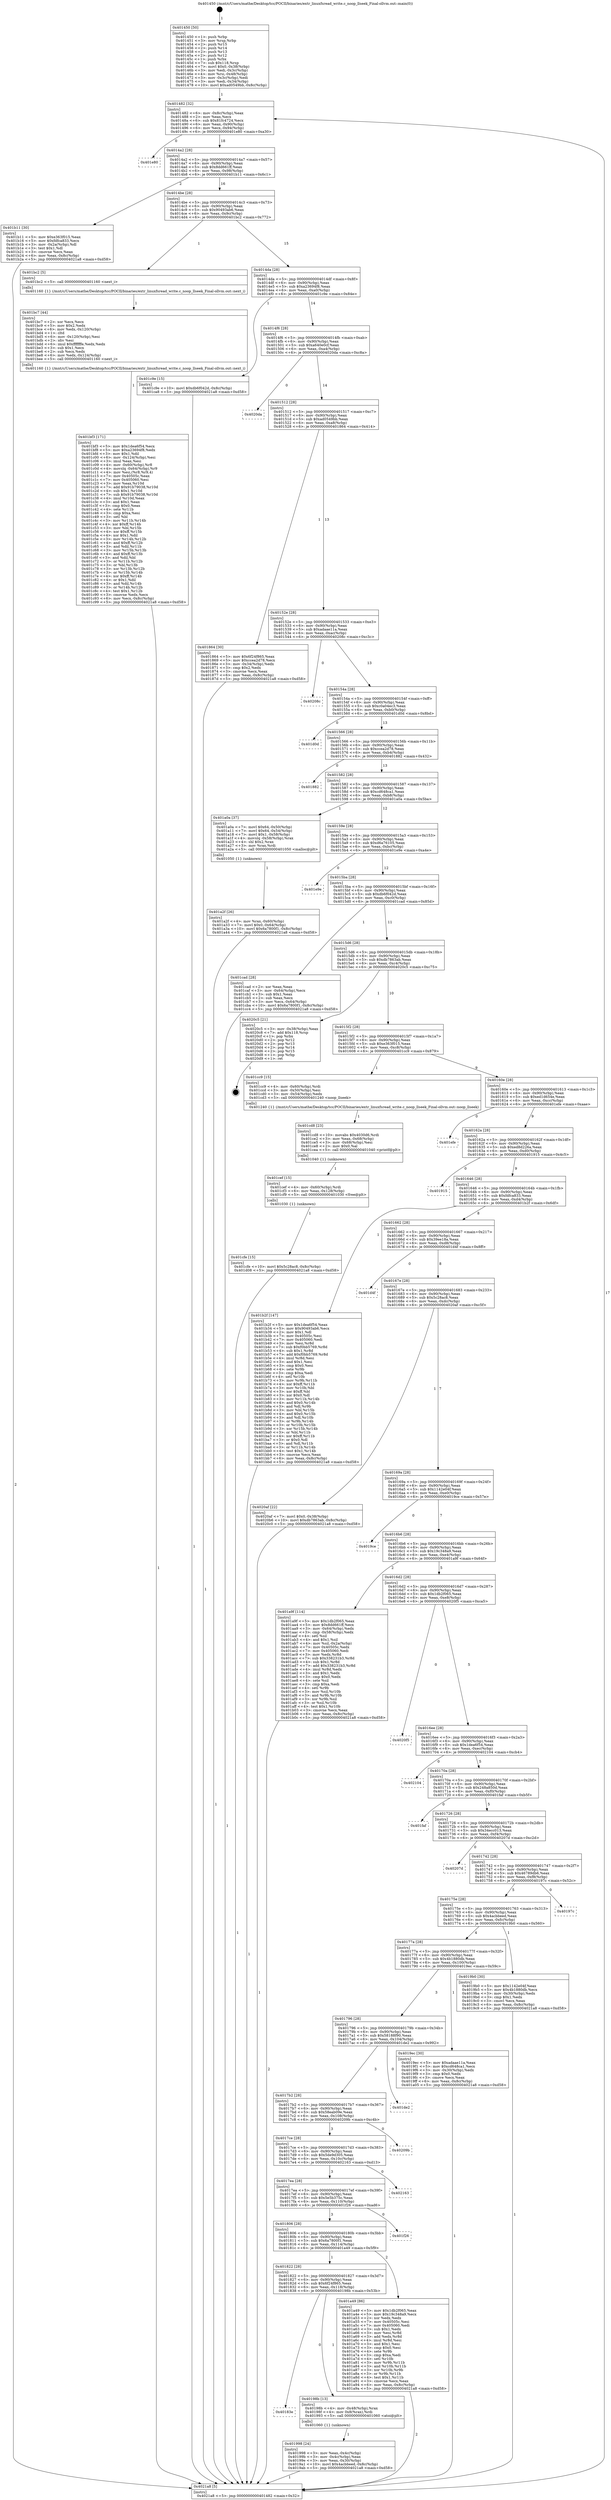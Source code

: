 digraph "0x401450" {
  label = "0x401450 (/mnt/c/Users/mathe/Desktop/tcc/POCII/binaries/extr_linuxfsread_write.c_noop_llseek_Final-ollvm.out::main(0))"
  labelloc = "t"
  node[shape=record]

  Entry [label="",width=0.3,height=0.3,shape=circle,fillcolor=black,style=filled]
  "0x401482" [label="{
     0x401482 [32]\l
     | [instrs]\l
     &nbsp;&nbsp;0x401482 \<+6\>: mov -0x8c(%rbp),%eax\l
     &nbsp;&nbsp;0x401488 \<+2\>: mov %eax,%ecx\l
     &nbsp;&nbsp;0x40148a \<+6\>: sub $0x81fc4724,%ecx\l
     &nbsp;&nbsp;0x401490 \<+6\>: mov %eax,-0x90(%rbp)\l
     &nbsp;&nbsp;0x401496 \<+6\>: mov %ecx,-0x94(%rbp)\l
     &nbsp;&nbsp;0x40149c \<+6\>: je 0000000000401e80 \<main+0xa30\>\l
  }"]
  "0x401e80" [label="{
     0x401e80\l
  }", style=dashed]
  "0x4014a2" [label="{
     0x4014a2 [28]\l
     | [instrs]\l
     &nbsp;&nbsp;0x4014a2 \<+5\>: jmp 00000000004014a7 \<main+0x57\>\l
     &nbsp;&nbsp;0x4014a7 \<+6\>: mov -0x90(%rbp),%eax\l
     &nbsp;&nbsp;0x4014ad \<+5\>: sub $0x8dd661ff,%eax\l
     &nbsp;&nbsp;0x4014b2 \<+6\>: mov %eax,-0x98(%rbp)\l
     &nbsp;&nbsp;0x4014b8 \<+6\>: je 0000000000401b11 \<main+0x6c1\>\l
  }"]
  Exit [label="",width=0.3,height=0.3,shape=circle,fillcolor=black,style=filled,peripheries=2]
  "0x401b11" [label="{
     0x401b11 [30]\l
     | [instrs]\l
     &nbsp;&nbsp;0x401b11 \<+5\>: mov $0xe363f015,%eax\l
     &nbsp;&nbsp;0x401b16 \<+5\>: mov $0xfdfca833,%ecx\l
     &nbsp;&nbsp;0x401b1b \<+3\>: mov -0x2a(%rbp),%dl\l
     &nbsp;&nbsp;0x401b1e \<+3\>: test $0x1,%dl\l
     &nbsp;&nbsp;0x401b21 \<+3\>: cmovne %ecx,%eax\l
     &nbsp;&nbsp;0x401b24 \<+6\>: mov %eax,-0x8c(%rbp)\l
     &nbsp;&nbsp;0x401b2a \<+5\>: jmp 00000000004021a8 \<main+0xd58\>\l
  }"]
  "0x4014be" [label="{
     0x4014be [28]\l
     | [instrs]\l
     &nbsp;&nbsp;0x4014be \<+5\>: jmp 00000000004014c3 \<main+0x73\>\l
     &nbsp;&nbsp;0x4014c3 \<+6\>: mov -0x90(%rbp),%eax\l
     &nbsp;&nbsp;0x4014c9 \<+5\>: sub $0x90493ab6,%eax\l
     &nbsp;&nbsp;0x4014ce \<+6\>: mov %eax,-0x9c(%rbp)\l
     &nbsp;&nbsp;0x4014d4 \<+6\>: je 0000000000401bc2 \<main+0x772\>\l
  }"]
  "0x401cfe" [label="{
     0x401cfe [15]\l
     | [instrs]\l
     &nbsp;&nbsp;0x401cfe \<+10\>: movl $0x5c28ac8,-0x8c(%rbp)\l
     &nbsp;&nbsp;0x401d08 \<+5\>: jmp 00000000004021a8 \<main+0xd58\>\l
  }"]
  "0x401bc2" [label="{
     0x401bc2 [5]\l
     | [instrs]\l
     &nbsp;&nbsp;0x401bc2 \<+5\>: call 0000000000401160 \<next_i\>\l
     | [calls]\l
     &nbsp;&nbsp;0x401160 \{1\} (/mnt/c/Users/mathe/Desktop/tcc/POCII/binaries/extr_linuxfsread_write.c_noop_llseek_Final-ollvm.out::next_i)\l
  }"]
  "0x4014da" [label="{
     0x4014da [28]\l
     | [instrs]\l
     &nbsp;&nbsp;0x4014da \<+5\>: jmp 00000000004014df \<main+0x8f\>\l
     &nbsp;&nbsp;0x4014df \<+6\>: mov -0x90(%rbp),%eax\l
     &nbsp;&nbsp;0x4014e5 \<+5\>: sub $0xa23694f8,%eax\l
     &nbsp;&nbsp;0x4014ea \<+6\>: mov %eax,-0xa0(%rbp)\l
     &nbsp;&nbsp;0x4014f0 \<+6\>: je 0000000000401c9e \<main+0x84e\>\l
  }"]
  "0x401cef" [label="{
     0x401cef [15]\l
     | [instrs]\l
     &nbsp;&nbsp;0x401cef \<+4\>: mov -0x60(%rbp),%rdi\l
     &nbsp;&nbsp;0x401cf3 \<+6\>: mov %eax,-0x128(%rbp)\l
     &nbsp;&nbsp;0x401cf9 \<+5\>: call 0000000000401030 \<free@plt\>\l
     | [calls]\l
     &nbsp;&nbsp;0x401030 \{1\} (unknown)\l
  }"]
  "0x401c9e" [label="{
     0x401c9e [15]\l
     | [instrs]\l
     &nbsp;&nbsp;0x401c9e \<+10\>: movl $0xdb6f042d,-0x8c(%rbp)\l
     &nbsp;&nbsp;0x401ca8 \<+5\>: jmp 00000000004021a8 \<main+0xd58\>\l
  }"]
  "0x4014f6" [label="{
     0x4014f6 [28]\l
     | [instrs]\l
     &nbsp;&nbsp;0x4014f6 \<+5\>: jmp 00000000004014fb \<main+0xab\>\l
     &nbsp;&nbsp;0x4014fb \<+6\>: mov -0x90(%rbp),%eax\l
     &nbsp;&nbsp;0x401501 \<+5\>: sub $0xa640e0cf,%eax\l
     &nbsp;&nbsp;0x401506 \<+6\>: mov %eax,-0xa4(%rbp)\l
     &nbsp;&nbsp;0x40150c \<+6\>: je 00000000004020da \<main+0xc8a\>\l
  }"]
  "0x401cd8" [label="{
     0x401cd8 [23]\l
     | [instrs]\l
     &nbsp;&nbsp;0x401cd8 \<+10\>: movabs $0x4030d6,%rdi\l
     &nbsp;&nbsp;0x401ce2 \<+3\>: mov %eax,-0x68(%rbp)\l
     &nbsp;&nbsp;0x401ce5 \<+3\>: mov -0x68(%rbp),%esi\l
     &nbsp;&nbsp;0x401ce8 \<+2\>: mov $0x0,%al\l
     &nbsp;&nbsp;0x401cea \<+5\>: call 0000000000401040 \<printf@plt\>\l
     | [calls]\l
     &nbsp;&nbsp;0x401040 \{1\} (unknown)\l
  }"]
  "0x4020da" [label="{
     0x4020da\l
  }", style=dashed]
  "0x401512" [label="{
     0x401512 [28]\l
     | [instrs]\l
     &nbsp;&nbsp;0x401512 \<+5\>: jmp 0000000000401517 \<main+0xc7\>\l
     &nbsp;&nbsp;0x401517 \<+6\>: mov -0x90(%rbp),%eax\l
     &nbsp;&nbsp;0x40151d \<+5\>: sub $0xad0549bb,%eax\l
     &nbsp;&nbsp;0x401522 \<+6\>: mov %eax,-0xa8(%rbp)\l
     &nbsp;&nbsp;0x401528 \<+6\>: je 0000000000401864 \<main+0x414\>\l
  }"]
  "0x401bf3" [label="{
     0x401bf3 [171]\l
     | [instrs]\l
     &nbsp;&nbsp;0x401bf3 \<+5\>: mov $0x1dea6f54,%ecx\l
     &nbsp;&nbsp;0x401bf8 \<+5\>: mov $0xa23694f8,%edx\l
     &nbsp;&nbsp;0x401bfd \<+3\>: mov $0x1,%dil\l
     &nbsp;&nbsp;0x401c00 \<+6\>: mov -0x124(%rbp),%esi\l
     &nbsp;&nbsp;0x401c06 \<+3\>: imul %eax,%esi\l
     &nbsp;&nbsp;0x401c09 \<+4\>: mov -0x60(%rbp),%r8\l
     &nbsp;&nbsp;0x401c0d \<+4\>: movslq -0x64(%rbp),%r9\l
     &nbsp;&nbsp;0x401c11 \<+4\>: mov %esi,(%r8,%r9,4)\l
     &nbsp;&nbsp;0x401c15 \<+7\>: mov 0x40505c,%eax\l
     &nbsp;&nbsp;0x401c1c \<+7\>: mov 0x405060,%esi\l
     &nbsp;&nbsp;0x401c23 \<+3\>: mov %eax,%r10d\l
     &nbsp;&nbsp;0x401c26 \<+7\>: add $0x91b79038,%r10d\l
     &nbsp;&nbsp;0x401c2d \<+4\>: sub $0x1,%r10d\l
     &nbsp;&nbsp;0x401c31 \<+7\>: sub $0x91b79038,%r10d\l
     &nbsp;&nbsp;0x401c38 \<+4\>: imul %r10d,%eax\l
     &nbsp;&nbsp;0x401c3c \<+3\>: and $0x1,%eax\l
     &nbsp;&nbsp;0x401c3f \<+3\>: cmp $0x0,%eax\l
     &nbsp;&nbsp;0x401c42 \<+4\>: sete %r11b\l
     &nbsp;&nbsp;0x401c46 \<+3\>: cmp $0xa,%esi\l
     &nbsp;&nbsp;0x401c49 \<+3\>: setl %bl\l
     &nbsp;&nbsp;0x401c4c \<+3\>: mov %r11b,%r14b\l
     &nbsp;&nbsp;0x401c4f \<+4\>: xor $0xff,%r14b\l
     &nbsp;&nbsp;0x401c53 \<+3\>: mov %bl,%r15b\l
     &nbsp;&nbsp;0x401c56 \<+4\>: xor $0xff,%r15b\l
     &nbsp;&nbsp;0x401c5a \<+4\>: xor $0x1,%dil\l
     &nbsp;&nbsp;0x401c5e \<+3\>: mov %r14b,%r12b\l
     &nbsp;&nbsp;0x401c61 \<+4\>: and $0xff,%r12b\l
     &nbsp;&nbsp;0x401c65 \<+3\>: and %dil,%r11b\l
     &nbsp;&nbsp;0x401c68 \<+3\>: mov %r15b,%r13b\l
     &nbsp;&nbsp;0x401c6b \<+4\>: and $0xff,%r13b\l
     &nbsp;&nbsp;0x401c6f \<+3\>: and %dil,%bl\l
     &nbsp;&nbsp;0x401c72 \<+3\>: or %r11b,%r12b\l
     &nbsp;&nbsp;0x401c75 \<+3\>: or %bl,%r13b\l
     &nbsp;&nbsp;0x401c78 \<+3\>: xor %r13b,%r12b\l
     &nbsp;&nbsp;0x401c7b \<+3\>: or %r15b,%r14b\l
     &nbsp;&nbsp;0x401c7e \<+4\>: xor $0xff,%r14b\l
     &nbsp;&nbsp;0x401c82 \<+4\>: or $0x1,%dil\l
     &nbsp;&nbsp;0x401c86 \<+3\>: and %dil,%r14b\l
     &nbsp;&nbsp;0x401c89 \<+3\>: or %r14b,%r12b\l
     &nbsp;&nbsp;0x401c8c \<+4\>: test $0x1,%r12b\l
     &nbsp;&nbsp;0x401c90 \<+3\>: cmovne %edx,%ecx\l
     &nbsp;&nbsp;0x401c93 \<+6\>: mov %ecx,-0x8c(%rbp)\l
     &nbsp;&nbsp;0x401c99 \<+5\>: jmp 00000000004021a8 \<main+0xd58\>\l
  }"]
  "0x401864" [label="{
     0x401864 [30]\l
     | [instrs]\l
     &nbsp;&nbsp;0x401864 \<+5\>: mov $0x6f24f865,%eax\l
     &nbsp;&nbsp;0x401869 \<+5\>: mov $0xccea2d78,%ecx\l
     &nbsp;&nbsp;0x40186e \<+3\>: mov -0x34(%rbp),%edx\l
     &nbsp;&nbsp;0x401871 \<+3\>: cmp $0x2,%edx\l
     &nbsp;&nbsp;0x401874 \<+3\>: cmovne %ecx,%eax\l
     &nbsp;&nbsp;0x401877 \<+6\>: mov %eax,-0x8c(%rbp)\l
     &nbsp;&nbsp;0x40187d \<+5\>: jmp 00000000004021a8 \<main+0xd58\>\l
  }"]
  "0x40152e" [label="{
     0x40152e [28]\l
     | [instrs]\l
     &nbsp;&nbsp;0x40152e \<+5\>: jmp 0000000000401533 \<main+0xe3\>\l
     &nbsp;&nbsp;0x401533 \<+6\>: mov -0x90(%rbp),%eax\l
     &nbsp;&nbsp;0x401539 \<+5\>: sub $0xadaae11a,%eax\l
     &nbsp;&nbsp;0x40153e \<+6\>: mov %eax,-0xac(%rbp)\l
     &nbsp;&nbsp;0x401544 \<+6\>: je 000000000040208c \<main+0xc3c\>\l
  }"]
  "0x4021a8" [label="{
     0x4021a8 [5]\l
     | [instrs]\l
     &nbsp;&nbsp;0x4021a8 \<+5\>: jmp 0000000000401482 \<main+0x32\>\l
  }"]
  "0x401450" [label="{
     0x401450 [50]\l
     | [instrs]\l
     &nbsp;&nbsp;0x401450 \<+1\>: push %rbp\l
     &nbsp;&nbsp;0x401451 \<+3\>: mov %rsp,%rbp\l
     &nbsp;&nbsp;0x401454 \<+2\>: push %r15\l
     &nbsp;&nbsp;0x401456 \<+2\>: push %r14\l
     &nbsp;&nbsp;0x401458 \<+2\>: push %r13\l
     &nbsp;&nbsp;0x40145a \<+2\>: push %r12\l
     &nbsp;&nbsp;0x40145c \<+1\>: push %rbx\l
     &nbsp;&nbsp;0x40145d \<+7\>: sub $0x118,%rsp\l
     &nbsp;&nbsp;0x401464 \<+7\>: movl $0x0,-0x38(%rbp)\l
     &nbsp;&nbsp;0x40146b \<+3\>: mov %edi,-0x3c(%rbp)\l
     &nbsp;&nbsp;0x40146e \<+4\>: mov %rsi,-0x48(%rbp)\l
     &nbsp;&nbsp;0x401472 \<+3\>: mov -0x3c(%rbp),%edi\l
     &nbsp;&nbsp;0x401475 \<+3\>: mov %edi,-0x34(%rbp)\l
     &nbsp;&nbsp;0x401478 \<+10\>: movl $0xad0549bb,-0x8c(%rbp)\l
  }"]
  "0x401bc7" [label="{
     0x401bc7 [44]\l
     | [instrs]\l
     &nbsp;&nbsp;0x401bc7 \<+2\>: xor %ecx,%ecx\l
     &nbsp;&nbsp;0x401bc9 \<+5\>: mov $0x2,%edx\l
     &nbsp;&nbsp;0x401bce \<+6\>: mov %edx,-0x120(%rbp)\l
     &nbsp;&nbsp;0x401bd4 \<+1\>: cltd\l
     &nbsp;&nbsp;0x401bd5 \<+6\>: mov -0x120(%rbp),%esi\l
     &nbsp;&nbsp;0x401bdb \<+2\>: idiv %esi\l
     &nbsp;&nbsp;0x401bdd \<+6\>: imul $0xfffffffe,%edx,%edx\l
     &nbsp;&nbsp;0x401be3 \<+3\>: sub $0x1,%ecx\l
     &nbsp;&nbsp;0x401be6 \<+2\>: sub %ecx,%edx\l
     &nbsp;&nbsp;0x401be8 \<+6\>: mov %edx,-0x124(%rbp)\l
     &nbsp;&nbsp;0x401bee \<+5\>: call 0000000000401160 \<next_i\>\l
     | [calls]\l
     &nbsp;&nbsp;0x401160 \{1\} (/mnt/c/Users/mathe/Desktop/tcc/POCII/binaries/extr_linuxfsread_write.c_noop_llseek_Final-ollvm.out::next_i)\l
  }"]
  "0x40208c" [label="{
     0x40208c\l
  }", style=dashed]
  "0x40154a" [label="{
     0x40154a [28]\l
     | [instrs]\l
     &nbsp;&nbsp;0x40154a \<+5\>: jmp 000000000040154f \<main+0xff\>\l
     &nbsp;&nbsp;0x40154f \<+6\>: mov -0x90(%rbp),%eax\l
     &nbsp;&nbsp;0x401555 \<+5\>: sub $0xc0a04ec3,%eax\l
     &nbsp;&nbsp;0x40155a \<+6\>: mov %eax,-0xb0(%rbp)\l
     &nbsp;&nbsp;0x401560 \<+6\>: je 0000000000401d0d \<main+0x8bd\>\l
  }"]
  "0x401a2f" [label="{
     0x401a2f [26]\l
     | [instrs]\l
     &nbsp;&nbsp;0x401a2f \<+4\>: mov %rax,-0x60(%rbp)\l
     &nbsp;&nbsp;0x401a33 \<+7\>: movl $0x0,-0x64(%rbp)\l
     &nbsp;&nbsp;0x401a3a \<+10\>: movl $0x6a7800f1,-0x8c(%rbp)\l
     &nbsp;&nbsp;0x401a44 \<+5\>: jmp 00000000004021a8 \<main+0xd58\>\l
  }"]
  "0x401d0d" [label="{
     0x401d0d\l
  }", style=dashed]
  "0x401566" [label="{
     0x401566 [28]\l
     | [instrs]\l
     &nbsp;&nbsp;0x401566 \<+5\>: jmp 000000000040156b \<main+0x11b\>\l
     &nbsp;&nbsp;0x40156b \<+6\>: mov -0x90(%rbp),%eax\l
     &nbsp;&nbsp;0x401571 \<+5\>: sub $0xccea2d78,%eax\l
     &nbsp;&nbsp;0x401576 \<+6\>: mov %eax,-0xb4(%rbp)\l
     &nbsp;&nbsp;0x40157c \<+6\>: je 0000000000401882 \<main+0x432\>\l
  }"]
  "0x401998" [label="{
     0x401998 [24]\l
     | [instrs]\l
     &nbsp;&nbsp;0x401998 \<+3\>: mov %eax,-0x4c(%rbp)\l
     &nbsp;&nbsp;0x40199b \<+3\>: mov -0x4c(%rbp),%eax\l
     &nbsp;&nbsp;0x40199e \<+3\>: mov %eax,-0x30(%rbp)\l
     &nbsp;&nbsp;0x4019a1 \<+10\>: movl $0x4acbbeed,-0x8c(%rbp)\l
     &nbsp;&nbsp;0x4019ab \<+5\>: jmp 00000000004021a8 \<main+0xd58\>\l
  }"]
  "0x401882" [label="{
     0x401882\l
  }", style=dashed]
  "0x401582" [label="{
     0x401582 [28]\l
     | [instrs]\l
     &nbsp;&nbsp;0x401582 \<+5\>: jmp 0000000000401587 \<main+0x137\>\l
     &nbsp;&nbsp;0x401587 \<+6\>: mov -0x90(%rbp),%eax\l
     &nbsp;&nbsp;0x40158d \<+5\>: sub $0xcd648ca1,%eax\l
     &nbsp;&nbsp;0x401592 \<+6\>: mov %eax,-0xb8(%rbp)\l
     &nbsp;&nbsp;0x401598 \<+6\>: je 0000000000401a0a \<main+0x5ba\>\l
  }"]
  "0x40183e" [label="{
     0x40183e\l
  }", style=dashed]
  "0x401a0a" [label="{
     0x401a0a [37]\l
     | [instrs]\l
     &nbsp;&nbsp;0x401a0a \<+7\>: movl $0x64,-0x50(%rbp)\l
     &nbsp;&nbsp;0x401a11 \<+7\>: movl $0x64,-0x54(%rbp)\l
     &nbsp;&nbsp;0x401a18 \<+7\>: movl $0x1,-0x58(%rbp)\l
     &nbsp;&nbsp;0x401a1f \<+4\>: movslq -0x58(%rbp),%rax\l
     &nbsp;&nbsp;0x401a23 \<+4\>: shl $0x2,%rax\l
     &nbsp;&nbsp;0x401a27 \<+3\>: mov %rax,%rdi\l
     &nbsp;&nbsp;0x401a2a \<+5\>: call 0000000000401050 \<malloc@plt\>\l
     | [calls]\l
     &nbsp;&nbsp;0x401050 \{1\} (unknown)\l
  }"]
  "0x40159e" [label="{
     0x40159e [28]\l
     | [instrs]\l
     &nbsp;&nbsp;0x40159e \<+5\>: jmp 00000000004015a3 \<main+0x153\>\l
     &nbsp;&nbsp;0x4015a3 \<+6\>: mov -0x90(%rbp),%eax\l
     &nbsp;&nbsp;0x4015a9 \<+5\>: sub $0xd6a76105,%eax\l
     &nbsp;&nbsp;0x4015ae \<+6\>: mov %eax,-0xbc(%rbp)\l
     &nbsp;&nbsp;0x4015b4 \<+6\>: je 0000000000401e9e \<main+0xa4e\>\l
  }"]
  "0x40198b" [label="{
     0x40198b [13]\l
     | [instrs]\l
     &nbsp;&nbsp;0x40198b \<+4\>: mov -0x48(%rbp),%rax\l
     &nbsp;&nbsp;0x40198f \<+4\>: mov 0x8(%rax),%rdi\l
     &nbsp;&nbsp;0x401993 \<+5\>: call 0000000000401060 \<atoi@plt\>\l
     | [calls]\l
     &nbsp;&nbsp;0x401060 \{1\} (unknown)\l
  }"]
  "0x401e9e" [label="{
     0x401e9e\l
  }", style=dashed]
  "0x4015ba" [label="{
     0x4015ba [28]\l
     | [instrs]\l
     &nbsp;&nbsp;0x4015ba \<+5\>: jmp 00000000004015bf \<main+0x16f\>\l
     &nbsp;&nbsp;0x4015bf \<+6\>: mov -0x90(%rbp),%eax\l
     &nbsp;&nbsp;0x4015c5 \<+5\>: sub $0xdb6f042d,%eax\l
     &nbsp;&nbsp;0x4015ca \<+6\>: mov %eax,-0xc0(%rbp)\l
     &nbsp;&nbsp;0x4015d0 \<+6\>: je 0000000000401cad \<main+0x85d\>\l
  }"]
  "0x401822" [label="{
     0x401822 [28]\l
     | [instrs]\l
     &nbsp;&nbsp;0x401822 \<+5\>: jmp 0000000000401827 \<main+0x3d7\>\l
     &nbsp;&nbsp;0x401827 \<+6\>: mov -0x90(%rbp),%eax\l
     &nbsp;&nbsp;0x40182d \<+5\>: sub $0x6f24f865,%eax\l
     &nbsp;&nbsp;0x401832 \<+6\>: mov %eax,-0x118(%rbp)\l
     &nbsp;&nbsp;0x401838 \<+6\>: je 000000000040198b \<main+0x53b\>\l
  }"]
  "0x401cad" [label="{
     0x401cad [28]\l
     | [instrs]\l
     &nbsp;&nbsp;0x401cad \<+2\>: xor %eax,%eax\l
     &nbsp;&nbsp;0x401caf \<+3\>: mov -0x64(%rbp),%ecx\l
     &nbsp;&nbsp;0x401cb2 \<+3\>: sub $0x1,%eax\l
     &nbsp;&nbsp;0x401cb5 \<+2\>: sub %eax,%ecx\l
     &nbsp;&nbsp;0x401cb7 \<+3\>: mov %ecx,-0x64(%rbp)\l
     &nbsp;&nbsp;0x401cba \<+10\>: movl $0x6a7800f1,-0x8c(%rbp)\l
     &nbsp;&nbsp;0x401cc4 \<+5\>: jmp 00000000004021a8 \<main+0xd58\>\l
  }"]
  "0x4015d6" [label="{
     0x4015d6 [28]\l
     | [instrs]\l
     &nbsp;&nbsp;0x4015d6 \<+5\>: jmp 00000000004015db \<main+0x18b\>\l
     &nbsp;&nbsp;0x4015db \<+6\>: mov -0x90(%rbp),%eax\l
     &nbsp;&nbsp;0x4015e1 \<+5\>: sub $0xdb7863ab,%eax\l
     &nbsp;&nbsp;0x4015e6 \<+6\>: mov %eax,-0xc4(%rbp)\l
     &nbsp;&nbsp;0x4015ec \<+6\>: je 00000000004020c5 \<main+0xc75\>\l
  }"]
  "0x401a49" [label="{
     0x401a49 [86]\l
     | [instrs]\l
     &nbsp;&nbsp;0x401a49 \<+5\>: mov $0x1db2f065,%eax\l
     &nbsp;&nbsp;0x401a4e \<+5\>: mov $0x19c348a9,%ecx\l
     &nbsp;&nbsp;0x401a53 \<+2\>: xor %edx,%edx\l
     &nbsp;&nbsp;0x401a55 \<+7\>: mov 0x40505c,%esi\l
     &nbsp;&nbsp;0x401a5c \<+7\>: mov 0x405060,%edi\l
     &nbsp;&nbsp;0x401a63 \<+3\>: sub $0x1,%edx\l
     &nbsp;&nbsp;0x401a66 \<+3\>: mov %esi,%r8d\l
     &nbsp;&nbsp;0x401a69 \<+3\>: add %edx,%r8d\l
     &nbsp;&nbsp;0x401a6c \<+4\>: imul %r8d,%esi\l
     &nbsp;&nbsp;0x401a70 \<+3\>: and $0x1,%esi\l
     &nbsp;&nbsp;0x401a73 \<+3\>: cmp $0x0,%esi\l
     &nbsp;&nbsp;0x401a76 \<+4\>: sete %r9b\l
     &nbsp;&nbsp;0x401a7a \<+3\>: cmp $0xa,%edi\l
     &nbsp;&nbsp;0x401a7d \<+4\>: setl %r10b\l
     &nbsp;&nbsp;0x401a81 \<+3\>: mov %r9b,%r11b\l
     &nbsp;&nbsp;0x401a84 \<+3\>: and %r10b,%r11b\l
     &nbsp;&nbsp;0x401a87 \<+3\>: xor %r10b,%r9b\l
     &nbsp;&nbsp;0x401a8a \<+3\>: or %r9b,%r11b\l
     &nbsp;&nbsp;0x401a8d \<+4\>: test $0x1,%r11b\l
     &nbsp;&nbsp;0x401a91 \<+3\>: cmovne %ecx,%eax\l
     &nbsp;&nbsp;0x401a94 \<+6\>: mov %eax,-0x8c(%rbp)\l
     &nbsp;&nbsp;0x401a9a \<+5\>: jmp 00000000004021a8 \<main+0xd58\>\l
  }"]
  "0x4020c5" [label="{
     0x4020c5 [21]\l
     | [instrs]\l
     &nbsp;&nbsp;0x4020c5 \<+3\>: mov -0x38(%rbp),%eax\l
     &nbsp;&nbsp;0x4020c8 \<+7\>: add $0x118,%rsp\l
     &nbsp;&nbsp;0x4020cf \<+1\>: pop %rbx\l
     &nbsp;&nbsp;0x4020d0 \<+2\>: pop %r12\l
     &nbsp;&nbsp;0x4020d2 \<+2\>: pop %r13\l
     &nbsp;&nbsp;0x4020d4 \<+2\>: pop %r14\l
     &nbsp;&nbsp;0x4020d6 \<+2\>: pop %r15\l
     &nbsp;&nbsp;0x4020d8 \<+1\>: pop %rbp\l
     &nbsp;&nbsp;0x4020d9 \<+1\>: ret\l
  }"]
  "0x4015f2" [label="{
     0x4015f2 [28]\l
     | [instrs]\l
     &nbsp;&nbsp;0x4015f2 \<+5\>: jmp 00000000004015f7 \<main+0x1a7\>\l
     &nbsp;&nbsp;0x4015f7 \<+6\>: mov -0x90(%rbp),%eax\l
     &nbsp;&nbsp;0x4015fd \<+5\>: sub $0xe363f015,%eax\l
     &nbsp;&nbsp;0x401602 \<+6\>: mov %eax,-0xc8(%rbp)\l
     &nbsp;&nbsp;0x401608 \<+6\>: je 0000000000401cc9 \<main+0x879\>\l
  }"]
  "0x401806" [label="{
     0x401806 [28]\l
     | [instrs]\l
     &nbsp;&nbsp;0x401806 \<+5\>: jmp 000000000040180b \<main+0x3bb\>\l
     &nbsp;&nbsp;0x40180b \<+6\>: mov -0x90(%rbp),%eax\l
     &nbsp;&nbsp;0x401811 \<+5\>: sub $0x6a7800f1,%eax\l
     &nbsp;&nbsp;0x401816 \<+6\>: mov %eax,-0x114(%rbp)\l
     &nbsp;&nbsp;0x40181c \<+6\>: je 0000000000401a49 \<main+0x5f9\>\l
  }"]
  "0x401cc9" [label="{
     0x401cc9 [15]\l
     | [instrs]\l
     &nbsp;&nbsp;0x401cc9 \<+4\>: mov -0x60(%rbp),%rdi\l
     &nbsp;&nbsp;0x401ccd \<+3\>: mov -0x50(%rbp),%esi\l
     &nbsp;&nbsp;0x401cd0 \<+3\>: mov -0x54(%rbp),%edx\l
     &nbsp;&nbsp;0x401cd3 \<+5\>: call 0000000000401240 \<noop_llseek\>\l
     | [calls]\l
     &nbsp;&nbsp;0x401240 \{1\} (/mnt/c/Users/mathe/Desktop/tcc/POCII/binaries/extr_linuxfsread_write.c_noop_llseek_Final-ollvm.out::noop_llseek)\l
  }"]
  "0x40160e" [label="{
     0x40160e [28]\l
     | [instrs]\l
     &nbsp;&nbsp;0x40160e \<+5\>: jmp 0000000000401613 \<main+0x1c3\>\l
     &nbsp;&nbsp;0x401613 \<+6\>: mov -0x90(%rbp),%eax\l
     &nbsp;&nbsp;0x401619 \<+5\>: sub $0xed1d654e,%eax\l
     &nbsp;&nbsp;0x40161e \<+6\>: mov %eax,-0xcc(%rbp)\l
     &nbsp;&nbsp;0x401624 \<+6\>: je 0000000000401efe \<main+0xaae\>\l
  }"]
  "0x401f26" [label="{
     0x401f26\l
  }", style=dashed]
  "0x401efe" [label="{
     0x401efe\l
  }", style=dashed]
  "0x40162a" [label="{
     0x40162a [28]\l
     | [instrs]\l
     &nbsp;&nbsp;0x40162a \<+5\>: jmp 000000000040162f \<main+0x1df\>\l
     &nbsp;&nbsp;0x40162f \<+6\>: mov -0x90(%rbp),%eax\l
     &nbsp;&nbsp;0x401635 \<+5\>: sub $0xed8d226a,%eax\l
     &nbsp;&nbsp;0x40163a \<+6\>: mov %eax,-0xd0(%rbp)\l
     &nbsp;&nbsp;0x401640 \<+6\>: je 0000000000401915 \<main+0x4c5\>\l
  }"]
  "0x4017ea" [label="{
     0x4017ea [28]\l
     | [instrs]\l
     &nbsp;&nbsp;0x4017ea \<+5\>: jmp 00000000004017ef \<main+0x39f\>\l
     &nbsp;&nbsp;0x4017ef \<+6\>: mov -0x90(%rbp),%eax\l
     &nbsp;&nbsp;0x4017f5 \<+5\>: sub $0x5e5b375c,%eax\l
     &nbsp;&nbsp;0x4017fa \<+6\>: mov %eax,-0x110(%rbp)\l
     &nbsp;&nbsp;0x401800 \<+6\>: je 0000000000401f26 \<main+0xad6\>\l
  }"]
  "0x401915" [label="{
     0x401915\l
  }", style=dashed]
  "0x401646" [label="{
     0x401646 [28]\l
     | [instrs]\l
     &nbsp;&nbsp;0x401646 \<+5\>: jmp 000000000040164b \<main+0x1fb\>\l
     &nbsp;&nbsp;0x40164b \<+6\>: mov -0x90(%rbp),%eax\l
     &nbsp;&nbsp;0x401651 \<+5\>: sub $0xfdfca833,%eax\l
     &nbsp;&nbsp;0x401656 \<+6\>: mov %eax,-0xd4(%rbp)\l
     &nbsp;&nbsp;0x40165c \<+6\>: je 0000000000401b2f \<main+0x6df\>\l
  }"]
  "0x402163" [label="{
     0x402163\l
  }", style=dashed]
  "0x401b2f" [label="{
     0x401b2f [147]\l
     | [instrs]\l
     &nbsp;&nbsp;0x401b2f \<+5\>: mov $0x1dea6f54,%eax\l
     &nbsp;&nbsp;0x401b34 \<+5\>: mov $0x90493ab6,%ecx\l
     &nbsp;&nbsp;0x401b39 \<+2\>: mov $0x1,%dl\l
     &nbsp;&nbsp;0x401b3b \<+7\>: mov 0x40505c,%esi\l
     &nbsp;&nbsp;0x401b42 \<+7\>: mov 0x405060,%edi\l
     &nbsp;&nbsp;0x401b49 \<+3\>: mov %esi,%r8d\l
     &nbsp;&nbsp;0x401b4c \<+7\>: sub $0xf0bb5769,%r8d\l
     &nbsp;&nbsp;0x401b53 \<+4\>: sub $0x1,%r8d\l
     &nbsp;&nbsp;0x401b57 \<+7\>: add $0xf0bb5769,%r8d\l
     &nbsp;&nbsp;0x401b5e \<+4\>: imul %r8d,%esi\l
     &nbsp;&nbsp;0x401b62 \<+3\>: and $0x1,%esi\l
     &nbsp;&nbsp;0x401b65 \<+3\>: cmp $0x0,%esi\l
     &nbsp;&nbsp;0x401b68 \<+4\>: sete %r9b\l
     &nbsp;&nbsp;0x401b6c \<+3\>: cmp $0xa,%edi\l
     &nbsp;&nbsp;0x401b6f \<+4\>: setl %r10b\l
     &nbsp;&nbsp;0x401b73 \<+3\>: mov %r9b,%r11b\l
     &nbsp;&nbsp;0x401b76 \<+4\>: xor $0xff,%r11b\l
     &nbsp;&nbsp;0x401b7a \<+3\>: mov %r10b,%bl\l
     &nbsp;&nbsp;0x401b7d \<+3\>: xor $0xff,%bl\l
     &nbsp;&nbsp;0x401b80 \<+3\>: xor $0x0,%dl\l
     &nbsp;&nbsp;0x401b83 \<+3\>: mov %r11b,%r14b\l
     &nbsp;&nbsp;0x401b86 \<+4\>: and $0x0,%r14b\l
     &nbsp;&nbsp;0x401b8a \<+3\>: and %dl,%r9b\l
     &nbsp;&nbsp;0x401b8d \<+3\>: mov %bl,%r15b\l
     &nbsp;&nbsp;0x401b90 \<+4\>: and $0x0,%r15b\l
     &nbsp;&nbsp;0x401b94 \<+3\>: and %dl,%r10b\l
     &nbsp;&nbsp;0x401b97 \<+3\>: or %r9b,%r14b\l
     &nbsp;&nbsp;0x401b9a \<+3\>: or %r10b,%r15b\l
     &nbsp;&nbsp;0x401b9d \<+3\>: xor %r15b,%r14b\l
     &nbsp;&nbsp;0x401ba0 \<+3\>: or %bl,%r11b\l
     &nbsp;&nbsp;0x401ba3 \<+4\>: xor $0xff,%r11b\l
     &nbsp;&nbsp;0x401ba7 \<+3\>: or $0x0,%dl\l
     &nbsp;&nbsp;0x401baa \<+3\>: and %dl,%r11b\l
     &nbsp;&nbsp;0x401bad \<+3\>: or %r11b,%r14b\l
     &nbsp;&nbsp;0x401bb0 \<+4\>: test $0x1,%r14b\l
     &nbsp;&nbsp;0x401bb4 \<+3\>: cmovne %ecx,%eax\l
     &nbsp;&nbsp;0x401bb7 \<+6\>: mov %eax,-0x8c(%rbp)\l
     &nbsp;&nbsp;0x401bbd \<+5\>: jmp 00000000004021a8 \<main+0xd58\>\l
  }"]
  "0x401662" [label="{
     0x401662 [28]\l
     | [instrs]\l
     &nbsp;&nbsp;0x401662 \<+5\>: jmp 0000000000401667 \<main+0x217\>\l
     &nbsp;&nbsp;0x401667 \<+6\>: mov -0x90(%rbp),%eax\l
     &nbsp;&nbsp;0x40166d \<+5\>: sub $0x39ee18a,%eax\l
     &nbsp;&nbsp;0x401672 \<+6\>: mov %eax,-0xd8(%rbp)\l
     &nbsp;&nbsp;0x401678 \<+6\>: je 0000000000401d4f \<main+0x8ff\>\l
  }"]
  "0x4017ce" [label="{
     0x4017ce [28]\l
     | [instrs]\l
     &nbsp;&nbsp;0x4017ce \<+5\>: jmp 00000000004017d3 \<main+0x383\>\l
     &nbsp;&nbsp;0x4017d3 \<+6\>: mov -0x90(%rbp),%eax\l
     &nbsp;&nbsp;0x4017d9 \<+5\>: sub $0x5de9d305,%eax\l
     &nbsp;&nbsp;0x4017de \<+6\>: mov %eax,-0x10c(%rbp)\l
     &nbsp;&nbsp;0x4017e4 \<+6\>: je 0000000000402163 \<main+0xd13\>\l
  }"]
  "0x401d4f" [label="{
     0x401d4f\l
  }", style=dashed]
  "0x40167e" [label="{
     0x40167e [28]\l
     | [instrs]\l
     &nbsp;&nbsp;0x40167e \<+5\>: jmp 0000000000401683 \<main+0x233\>\l
     &nbsp;&nbsp;0x401683 \<+6\>: mov -0x90(%rbp),%eax\l
     &nbsp;&nbsp;0x401689 \<+5\>: sub $0x5c28ac8,%eax\l
     &nbsp;&nbsp;0x40168e \<+6\>: mov %eax,-0xdc(%rbp)\l
     &nbsp;&nbsp;0x401694 \<+6\>: je 00000000004020af \<main+0xc5f\>\l
  }"]
  "0x40209b" [label="{
     0x40209b\l
  }", style=dashed]
  "0x4020af" [label="{
     0x4020af [22]\l
     | [instrs]\l
     &nbsp;&nbsp;0x4020af \<+7\>: movl $0x0,-0x38(%rbp)\l
     &nbsp;&nbsp;0x4020b6 \<+10\>: movl $0xdb7863ab,-0x8c(%rbp)\l
     &nbsp;&nbsp;0x4020c0 \<+5\>: jmp 00000000004021a8 \<main+0xd58\>\l
  }"]
  "0x40169a" [label="{
     0x40169a [28]\l
     | [instrs]\l
     &nbsp;&nbsp;0x40169a \<+5\>: jmp 000000000040169f \<main+0x24f\>\l
     &nbsp;&nbsp;0x40169f \<+6\>: mov -0x90(%rbp),%eax\l
     &nbsp;&nbsp;0x4016a5 \<+5\>: sub $0x1142e04f,%eax\l
     &nbsp;&nbsp;0x4016aa \<+6\>: mov %eax,-0xe0(%rbp)\l
     &nbsp;&nbsp;0x4016b0 \<+6\>: je 00000000004019ce \<main+0x57e\>\l
  }"]
  "0x4017b2" [label="{
     0x4017b2 [28]\l
     | [instrs]\l
     &nbsp;&nbsp;0x4017b2 \<+5\>: jmp 00000000004017b7 \<main+0x367\>\l
     &nbsp;&nbsp;0x4017b7 \<+6\>: mov -0x90(%rbp),%eax\l
     &nbsp;&nbsp;0x4017bd \<+5\>: sub $0x58eab09e,%eax\l
     &nbsp;&nbsp;0x4017c2 \<+6\>: mov %eax,-0x108(%rbp)\l
     &nbsp;&nbsp;0x4017c8 \<+6\>: je 000000000040209b \<main+0xc4b\>\l
  }"]
  "0x4019ce" [label="{
     0x4019ce\l
  }", style=dashed]
  "0x4016b6" [label="{
     0x4016b6 [28]\l
     | [instrs]\l
     &nbsp;&nbsp;0x4016b6 \<+5\>: jmp 00000000004016bb \<main+0x26b\>\l
     &nbsp;&nbsp;0x4016bb \<+6\>: mov -0x90(%rbp),%eax\l
     &nbsp;&nbsp;0x4016c1 \<+5\>: sub $0x19c348a9,%eax\l
     &nbsp;&nbsp;0x4016c6 \<+6\>: mov %eax,-0xe4(%rbp)\l
     &nbsp;&nbsp;0x4016cc \<+6\>: je 0000000000401a9f \<main+0x64f\>\l
  }"]
  "0x401de2" [label="{
     0x401de2\l
  }", style=dashed]
  "0x401a9f" [label="{
     0x401a9f [114]\l
     | [instrs]\l
     &nbsp;&nbsp;0x401a9f \<+5\>: mov $0x1db2f065,%eax\l
     &nbsp;&nbsp;0x401aa4 \<+5\>: mov $0x8dd661ff,%ecx\l
     &nbsp;&nbsp;0x401aa9 \<+3\>: mov -0x64(%rbp),%edx\l
     &nbsp;&nbsp;0x401aac \<+3\>: cmp -0x58(%rbp),%edx\l
     &nbsp;&nbsp;0x401aaf \<+4\>: setl %sil\l
     &nbsp;&nbsp;0x401ab3 \<+4\>: and $0x1,%sil\l
     &nbsp;&nbsp;0x401ab7 \<+4\>: mov %sil,-0x2a(%rbp)\l
     &nbsp;&nbsp;0x401abb \<+7\>: mov 0x40505c,%edx\l
     &nbsp;&nbsp;0x401ac2 \<+7\>: mov 0x405060,%edi\l
     &nbsp;&nbsp;0x401ac9 \<+3\>: mov %edx,%r8d\l
     &nbsp;&nbsp;0x401acc \<+7\>: sub $0x338231b3,%r8d\l
     &nbsp;&nbsp;0x401ad3 \<+4\>: sub $0x1,%r8d\l
     &nbsp;&nbsp;0x401ad7 \<+7\>: add $0x338231b3,%r8d\l
     &nbsp;&nbsp;0x401ade \<+4\>: imul %r8d,%edx\l
     &nbsp;&nbsp;0x401ae2 \<+3\>: and $0x1,%edx\l
     &nbsp;&nbsp;0x401ae5 \<+3\>: cmp $0x0,%edx\l
     &nbsp;&nbsp;0x401ae8 \<+4\>: sete %sil\l
     &nbsp;&nbsp;0x401aec \<+3\>: cmp $0xa,%edi\l
     &nbsp;&nbsp;0x401aef \<+4\>: setl %r9b\l
     &nbsp;&nbsp;0x401af3 \<+3\>: mov %sil,%r10b\l
     &nbsp;&nbsp;0x401af6 \<+3\>: and %r9b,%r10b\l
     &nbsp;&nbsp;0x401af9 \<+3\>: xor %r9b,%sil\l
     &nbsp;&nbsp;0x401afc \<+3\>: or %sil,%r10b\l
     &nbsp;&nbsp;0x401aff \<+4\>: test $0x1,%r10b\l
     &nbsp;&nbsp;0x401b03 \<+3\>: cmovne %ecx,%eax\l
     &nbsp;&nbsp;0x401b06 \<+6\>: mov %eax,-0x8c(%rbp)\l
     &nbsp;&nbsp;0x401b0c \<+5\>: jmp 00000000004021a8 \<main+0xd58\>\l
  }"]
  "0x4016d2" [label="{
     0x4016d2 [28]\l
     | [instrs]\l
     &nbsp;&nbsp;0x4016d2 \<+5\>: jmp 00000000004016d7 \<main+0x287\>\l
     &nbsp;&nbsp;0x4016d7 \<+6\>: mov -0x90(%rbp),%eax\l
     &nbsp;&nbsp;0x4016dd \<+5\>: sub $0x1db2f065,%eax\l
     &nbsp;&nbsp;0x4016e2 \<+6\>: mov %eax,-0xe8(%rbp)\l
     &nbsp;&nbsp;0x4016e8 \<+6\>: je 00000000004020f5 \<main+0xca5\>\l
  }"]
  "0x401796" [label="{
     0x401796 [28]\l
     | [instrs]\l
     &nbsp;&nbsp;0x401796 \<+5\>: jmp 000000000040179b \<main+0x34b\>\l
     &nbsp;&nbsp;0x40179b \<+6\>: mov -0x90(%rbp),%eax\l
     &nbsp;&nbsp;0x4017a1 \<+5\>: sub $0x58188f90,%eax\l
     &nbsp;&nbsp;0x4017a6 \<+6\>: mov %eax,-0x104(%rbp)\l
     &nbsp;&nbsp;0x4017ac \<+6\>: je 0000000000401de2 \<main+0x992\>\l
  }"]
  "0x4020f5" [label="{
     0x4020f5\l
  }", style=dashed]
  "0x4016ee" [label="{
     0x4016ee [28]\l
     | [instrs]\l
     &nbsp;&nbsp;0x4016ee \<+5\>: jmp 00000000004016f3 \<main+0x2a3\>\l
     &nbsp;&nbsp;0x4016f3 \<+6\>: mov -0x90(%rbp),%eax\l
     &nbsp;&nbsp;0x4016f9 \<+5\>: sub $0x1dea6f54,%eax\l
     &nbsp;&nbsp;0x4016fe \<+6\>: mov %eax,-0xec(%rbp)\l
     &nbsp;&nbsp;0x401704 \<+6\>: je 0000000000402104 \<main+0xcb4\>\l
  }"]
  "0x4019ec" [label="{
     0x4019ec [30]\l
     | [instrs]\l
     &nbsp;&nbsp;0x4019ec \<+5\>: mov $0xadaae11a,%eax\l
     &nbsp;&nbsp;0x4019f1 \<+5\>: mov $0xcd648ca1,%ecx\l
     &nbsp;&nbsp;0x4019f6 \<+3\>: mov -0x30(%rbp),%edx\l
     &nbsp;&nbsp;0x4019f9 \<+3\>: cmp $0x0,%edx\l
     &nbsp;&nbsp;0x4019fc \<+3\>: cmove %ecx,%eax\l
     &nbsp;&nbsp;0x4019ff \<+6\>: mov %eax,-0x8c(%rbp)\l
     &nbsp;&nbsp;0x401a05 \<+5\>: jmp 00000000004021a8 \<main+0xd58\>\l
  }"]
  "0x402104" [label="{
     0x402104\l
  }", style=dashed]
  "0x40170a" [label="{
     0x40170a [28]\l
     | [instrs]\l
     &nbsp;&nbsp;0x40170a \<+5\>: jmp 000000000040170f \<main+0x2bf\>\l
     &nbsp;&nbsp;0x40170f \<+6\>: mov -0x90(%rbp),%eax\l
     &nbsp;&nbsp;0x401715 \<+5\>: sub $0x248a850d,%eax\l
     &nbsp;&nbsp;0x40171a \<+6\>: mov %eax,-0xf0(%rbp)\l
     &nbsp;&nbsp;0x401720 \<+6\>: je 0000000000401faf \<main+0xb5f\>\l
  }"]
  "0x40177a" [label="{
     0x40177a [28]\l
     | [instrs]\l
     &nbsp;&nbsp;0x40177a \<+5\>: jmp 000000000040177f \<main+0x32f\>\l
     &nbsp;&nbsp;0x40177f \<+6\>: mov -0x90(%rbp),%eax\l
     &nbsp;&nbsp;0x401785 \<+5\>: sub $0x4b1880db,%eax\l
     &nbsp;&nbsp;0x40178a \<+6\>: mov %eax,-0x100(%rbp)\l
     &nbsp;&nbsp;0x401790 \<+6\>: je 00000000004019ec \<main+0x59c\>\l
  }"]
  "0x401faf" [label="{
     0x401faf\l
  }", style=dashed]
  "0x401726" [label="{
     0x401726 [28]\l
     | [instrs]\l
     &nbsp;&nbsp;0x401726 \<+5\>: jmp 000000000040172b \<main+0x2db\>\l
     &nbsp;&nbsp;0x40172b \<+6\>: mov -0x90(%rbp),%eax\l
     &nbsp;&nbsp;0x401731 \<+5\>: sub $0x34ecc013,%eax\l
     &nbsp;&nbsp;0x401736 \<+6\>: mov %eax,-0xf4(%rbp)\l
     &nbsp;&nbsp;0x40173c \<+6\>: je 000000000040207d \<main+0xc2d\>\l
  }"]
  "0x4019b0" [label="{
     0x4019b0 [30]\l
     | [instrs]\l
     &nbsp;&nbsp;0x4019b0 \<+5\>: mov $0x1142e04f,%eax\l
     &nbsp;&nbsp;0x4019b5 \<+5\>: mov $0x4b1880db,%ecx\l
     &nbsp;&nbsp;0x4019ba \<+3\>: mov -0x30(%rbp),%edx\l
     &nbsp;&nbsp;0x4019bd \<+3\>: cmp $0x1,%edx\l
     &nbsp;&nbsp;0x4019c0 \<+3\>: cmovl %ecx,%eax\l
     &nbsp;&nbsp;0x4019c3 \<+6\>: mov %eax,-0x8c(%rbp)\l
     &nbsp;&nbsp;0x4019c9 \<+5\>: jmp 00000000004021a8 \<main+0xd58\>\l
  }"]
  "0x40207d" [label="{
     0x40207d\l
  }", style=dashed]
  "0x401742" [label="{
     0x401742 [28]\l
     | [instrs]\l
     &nbsp;&nbsp;0x401742 \<+5\>: jmp 0000000000401747 \<main+0x2f7\>\l
     &nbsp;&nbsp;0x401747 \<+6\>: mov -0x90(%rbp),%eax\l
     &nbsp;&nbsp;0x40174d \<+5\>: sub $0x46789db6,%eax\l
     &nbsp;&nbsp;0x401752 \<+6\>: mov %eax,-0xf8(%rbp)\l
     &nbsp;&nbsp;0x401758 \<+6\>: je 000000000040197c \<main+0x52c\>\l
  }"]
  "0x40175e" [label="{
     0x40175e [28]\l
     | [instrs]\l
     &nbsp;&nbsp;0x40175e \<+5\>: jmp 0000000000401763 \<main+0x313\>\l
     &nbsp;&nbsp;0x401763 \<+6\>: mov -0x90(%rbp),%eax\l
     &nbsp;&nbsp;0x401769 \<+5\>: sub $0x4acbbeed,%eax\l
     &nbsp;&nbsp;0x40176e \<+6\>: mov %eax,-0xfc(%rbp)\l
     &nbsp;&nbsp;0x401774 \<+6\>: je 00000000004019b0 \<main+0x560\>\l
  }"]
  "0x40197c" [label="{
     0x40197c\l
  }", style=dashed]
  Entry -> "0x401450" [label=" 1"]
  "0x401482" -> "0x401e80" [label=" 0"]
  "0x401482" -> "0x4014a2" [label=" 18"]
  "0x4020c5" -> Exit [label=" 1"]
  "0x4014a2" -> "0x401b11" [label=" 2"]
  "0x4014a2" -> "0x4014be" [label=" 16"]
  "0x4020af" -> "0x4021a8" [label=" 1"]
  "0x4014be" -> "0x401bc2" [label=" 1"]
  "0x4014be" -> "0x4014da" [label=" 15"]
  "0x401cfe" -> "0x4021a8" [label=" 1"]
  "0x4014da" -> "0x401c9e" [label=" 1"]
  "0x4014da" -> "0x4014f6" [label=" 14"]
  "0x401cef" -> "0x401cfe" [label=" 1"]
  "0x4014f6" -> "0x4020da" [label=" 0"]
  "0x4014f6" -> "0x401512" [label=" 14"]
  "0x401cd8" -> "0x401cef" [label=" 1"]
  "0x401512" -> "0x401864" [label=" 1"]
  "0x401512" -> "0x40152e" [label=" 13"]
  "0x401864" -> "0x4021a8" [label=" 1"]
  "0x401450" -> "0x401482" [label=" 1"]
  "0x4021a8" -> "0x401482" [label=" 17"]
  "0x401cc9" -> "0x401cd8" [label=" 1"]
  "0x40152e" -> "0x40208c" [label=" 0"]
  "0x40152e" -> "0x40154a" [label=" 13"]
  "0x401cad" -> "0x4021a8" [label=" 1"]
  "0x40154a" -> "0x401d0d" [label=" 0"]
  "0x40154a" -> "0x401566" [label=" 13"]
  "0x401c9e" -> "0x4021a8" [label=" 1"]
  "0x401566" -> "0x401882" [label=" 0"]
  "0x401566" -> "0x401582" [label=" 13"]
  "0x401bf3" -> "0x4021a8" [label=" 1"]
  "0x401582" -> "0x401a0a" [label=" 1"]
  "0x401582" -> "0x40159e" [label=" 12"]
  "0x401bc7" -> "0x401bf3" [label=" 1"]
  "0x40159e" -> "0x401e9e" [label=" 0"]
  "0x40159e" -> "0x4015ba" [label=" 12"]
  "0x401bc2" -> "0x401bc7" [label=" 1"]
  "0x4015ba" -> "0x401cad" [label=" 1"]
  "0x4015ba" -> "0x4015d6" [label=" 11"]
  "0x401b11" -> "0x4021a8" [label=" 2"]
  "0x4015d6" -> "0x4020c5" [label=" 1"]
  "0x4015d6" -> "0x4015f2" [label=" 10"]
  "0x401a9f" -> "0x4021a8" [label=" 2"]
  "0x4015f2" -> "0x401cc9" [label=" 1"]
  "0x4015f2" -> "0x40160e" [label=" 9"]
  "0x401a2f" -> "0x4021a8" [label=" 1"]
  "0x40160e" -> "0x401efe" [label=" 0"]
  "0x40160e" -> "0x40162a" [label=" 9"]
  "0x401a0a" -> "0x401a2f" [label=" 1"]
  "0x40162a" -> "0x401915" [label=" 0"]
  "0x40162a" -> "0x401646" [label=" 9"]
  "0x4019b0" -> "0x4021a8" [label=" 1"]
  "0x401646" -> "0x401b2f" [label=" 1"]
  "0x401646" -> "0x401662" [label=" 8"]
  "0x401998" -> "0x4021a8" [label=" 1"]
  "0x401662" -> "0x401d4f" [label=" 0"]
  "0x401662" -> "0x40167e" [label=" 8"]
  "0x401822" -> "0x40183e" [label=" 0"]
  "0x40167e" -> "0x4020af" [label=" 1"]
  "0x40167e" -> "0x40169a" [label=" 7"]
  "0x401822" -> "0x40198b" [label=" 1"]
  "0x40169a" -> "0x4019ce" [label=" 0"]
  "0x40169a" -> "0x4016b6" [label=" 7"]
  "0x401806" -> "0x401822" [label=" 1"]
  "0x4016b6" -> "0x401a9f" [label=" 2"]
  "0x4016b6" -> "0x4016d2" [label=" 5"]
  "0x401806" -> "0x401a49" [label=" 2"]
  "0x4016d2" -> "0x4020f5" [label=" 0"]
  "0x4016d2" -> "0x4016ee" [label=" 5"]
  "0x4017ea" -> "0x401806" [label=" 3"]
  "0x4016ee" -> "0x402104" [label=" 0"]
  "0x4016ee" -> "0x40170a" [label=" 5"]
  "0x4017ea" -> "0x401f26" [label=" 0"]
  "0x40170a" -> "0x401faf" [label=" 0"]
  "0x40170a" -> "0x401726" [label=" 5"]
  "0x4017ce" -> "0x4017ea" [label=" 3"]
  "0x401726" -> "0x40207d" [label=" 0"]
  "0x401726" -> "0x401742" [label=" 5"]
  "0x4017ce" -> "0x402163" [label=" 0"]
  "0x401742" -> "0x40197c" [label=" 0"]
  "0x401742" -> "0x40175e" [label=" 5"]
  "0x40198b" -> "0x401998" [label=" 1"]
  "0x40175e" -> "0x4019b0" [label=" 1"]
  "0x40175e" -> "0x40177a" [label=" 4"]
  "0x4019ec" -> "0x4021a8" [label=" 1"]
  "0x40177a" -> "0x4019ec" [label=" 1"]
  "0x40177a" -> "0x401796" [label=" 3"]
  "0x401a49" -> "0x4021a8" [label=" 2"]
  "0x401796" -> "0x401de2" [label=" 0"]
  "0x401796" -> "0x4017b2" [label=" 3"]
  "0x401b2f" -> "0x4021a8" [label=" 1"]
  "0x4017b2" -> "0x40209b" [label=" 0"]
  "0x4017b2" -> "0x4017ce" [label=" 3"]
}
